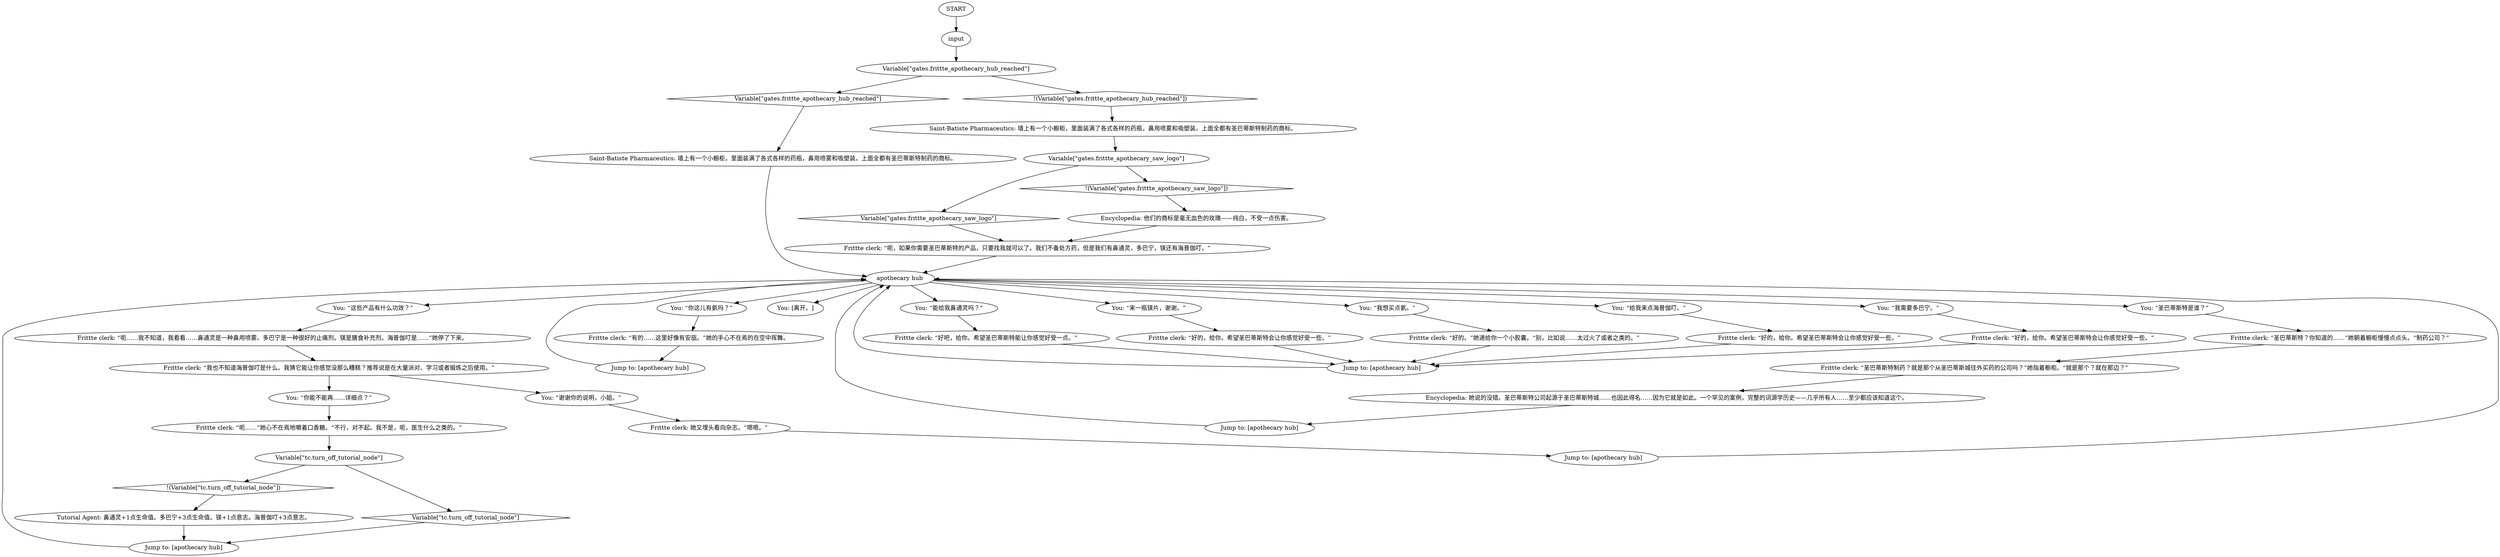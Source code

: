# FRITTE / APOTHECARY
# A small cabinet on the wall, right next to the posters.
# ==================================================
digraph G {
	  0 [label="START"];
	  1 [label="input"];
	  2 [label="You: “来一瓶镁片，谢谢。”"];
	  3 [label="You: [离开。]"];
	  4 [label="Frittte clerk: “呃……我不知道，我看看……鼻通灵是一种鼻用喷雾。多巴宁是一种很好的止痛剂。镁是膳食补充剂。海普伽叮是……”她停了下来。"];
	  5 [label="Frittte clerk: “呃……”她心不在焉地嚼着口香糖。“不行，对不起。我不是，呃，医生什么之类的。”"];
	  7 [label="Encyclopedia: 她说的没错。圣巴蒂斯特公司起源于圣巴蒂斯特城……也因此得名……因为它就是如此。一个罕见的案例，完整的词源学历史——几乎所有人……至少都应该知道这个。"];
	  8 [label="Variable[\"gates.frittte_apothecary_hub_reached\"]"];
	  9 [label="Variable[\"gates.frittte_apothecary_hub_reached\"]", shape=diamond];
	  10 [label="!(Variable[\"gates.frittte_apothecary_hub_reached\"])", shape=diamond];
	  11 [label="Variable[\"tc.turn_off_tutorial_node\"]"];
	  12 [label="Variable[\"tc.turn_off_tutorial_node\"]", shape=diamond];
	  13 [label="!(Variable[\"tc.turn_off_tutorial_node\"])", shape=diamond];
	  14 [label="You: “能给我鼻通灵吗？”"];
	  15 [label="You: “圣巴蒂斯特是谁？”"];
	  16 [label="You: “我想买点氨。”"];
	  17 [label="Frittte clerk: “好吧，给你。希望圣巴蒂斯特能让你感觉好受一点。”"];
	  18 [label="Variable[\"gates.frittte_apothecary_saw_logo\"]"];
	  19 [label="Variable[\"gates.frittte_apothecary_saw_logo\"]", shape=diamond];
	  20 [label="!(Variable[\"gates.frittte_apothecary_saw_logo\"])", shape=diamond];
	  21 [label="Frittte clerk: “我也不知道海普伽叮是什么。我猜它能让你感觉没那么糟糕？推荐说是在大量派对、学习或者锻炼之后使用。”"];
	  22 [label="You: “你这儿有氨吗？”"];
	  23 [label="Jump to: [apothecary hub]"];
	  24 [label="You: “给我来点海普伽叮。”"];
	  25 [label="Frittte clerk: “好的。”她递给你一个小胶囊。“别，比如说……太过火了或者之类的。”"];
	  26 [label="Jump to: [apothecary hub]"];
	  27 [label="Frittte clerk: “好的，给你。希望圣巴蒂斯特会让你感觉好受一些。”"];
	  28 [label="Frittte clerk: “呃，如果你需要圣巴蒂斯特的产品，只要找我就可以了。我们不备处方药，但是我们有鼻通灵，多巴宁，镁还有海普伽叮。”"];
	  29 [label="You: “这些产品有什么功效？”"];
	  30 [label="Tutorial Agent: 鼻通灵+1点生命值。多巴宁+3点生命值。镁+1点意志。海普伽叮+3点意志。"];
	  31 [label="Frittte clerk: 她又埋头看向杂志。“嗯嗯。”"];
	  32 [label="Encyclopedia: 他们的商标是毫无血色的玫瑰——纯白，不受一点伤害。"];
	  33 [label="Frittte clerk: “好的，给你。希望圣巴蒂斯特会让你感觉好受一些。”"];
	  34 [label="Frittte clerk: “好的，给你。希望圣巴蒂斯特会让你感觉好受一些。”"];
	  35 [label="Saint-Batiste Pharmaceutics: 墙上有一个小橱柜，里面装满了各式各样的药瓶，鼻用喷雾和吸塑装。上面全都有圣巴蒂斯特制药的商标。"];
	  36 [label="Frittte clerk: “圣巴蒂斯特？你知道的……”她朝着橱柜慢慢点点头。“制药公司？”"];
	  37 [label="Jump to: [apothecary hub]"];
	  38 [label="You: “你能不能再……详细点？”"];
	  39 [label="You: “谢谢你的说明，小姐。”"];
	  40 [label="Frittte clerk: “圣巴蒂斯特制药？就是那个从圣巴蒂斯城往外买药的公司吗？”她指着橱柜。“就是那个？就在那边？”"];
	  41 [label="Frittte clerk: “有的……这里好像有安瓿。”她的手心不在焉的在空中挥舞。"];
	  42 [label="Saint-Batiste Pharmaceutics: 墙上有一个小橱柜，里面装满了各式各样的药瓶，鼻用喷雾和吸塑装。上面全都有圣巴蒂斯特制药的商标。"];
	  43 [label="apothecary hub"];
	  44 [label="Jump to: [apothecary hub]"];
	  45 [label="You: “我需要多巴宁。”"];
	  46 [label="Jump to: [apothecary hub]"];
	  0 -> 1
	  1 -> 8
	  2 -> 33
	  4 -> 21
	  5 -> 11
	  7 -> 46
	  8 -> 9
	  8 -> 10
	  9 -> 35
	  10 -> 42
	  11 -> 12
	  11 -> 13
	  12 -> 23
	  13 -> 30
	  14 -> 17
	  15 -> 36
	  16 -> 25
	  17 -> 44
	  18 -> 19
	  18 -> 20
	  19 -> 28
	  20 -> 32
	  21 -> 38
	  21 -> 39
	  22 -> 41
	  23 -> 43
	  24 -> 34
	  25 -> 44
	  26 -> 43
	  27 -> 44
	  28 -> 43
	  29 -> 4
	  30 -> 23
	  31 -> 26
	  32 -> 28
	  33 -> 44
	  34 -> 44
	  35 -> 43
	  36 -> 40
	  37 -> 43
	  38 -> 5
	  39 -> 31
	  40 -> 7
	  41 -> 37
	  42 -> 18
	  43 -> 2
	  43 -> 3
	  43 -> 45
	  43 -> 14
	  43 -> 15
	  43 -> 16
	  43 -> 22
	  43 -> 24
	  43 -> 29
	  44 -> 43
	  45 -> 27
	  46 -> 43
}

